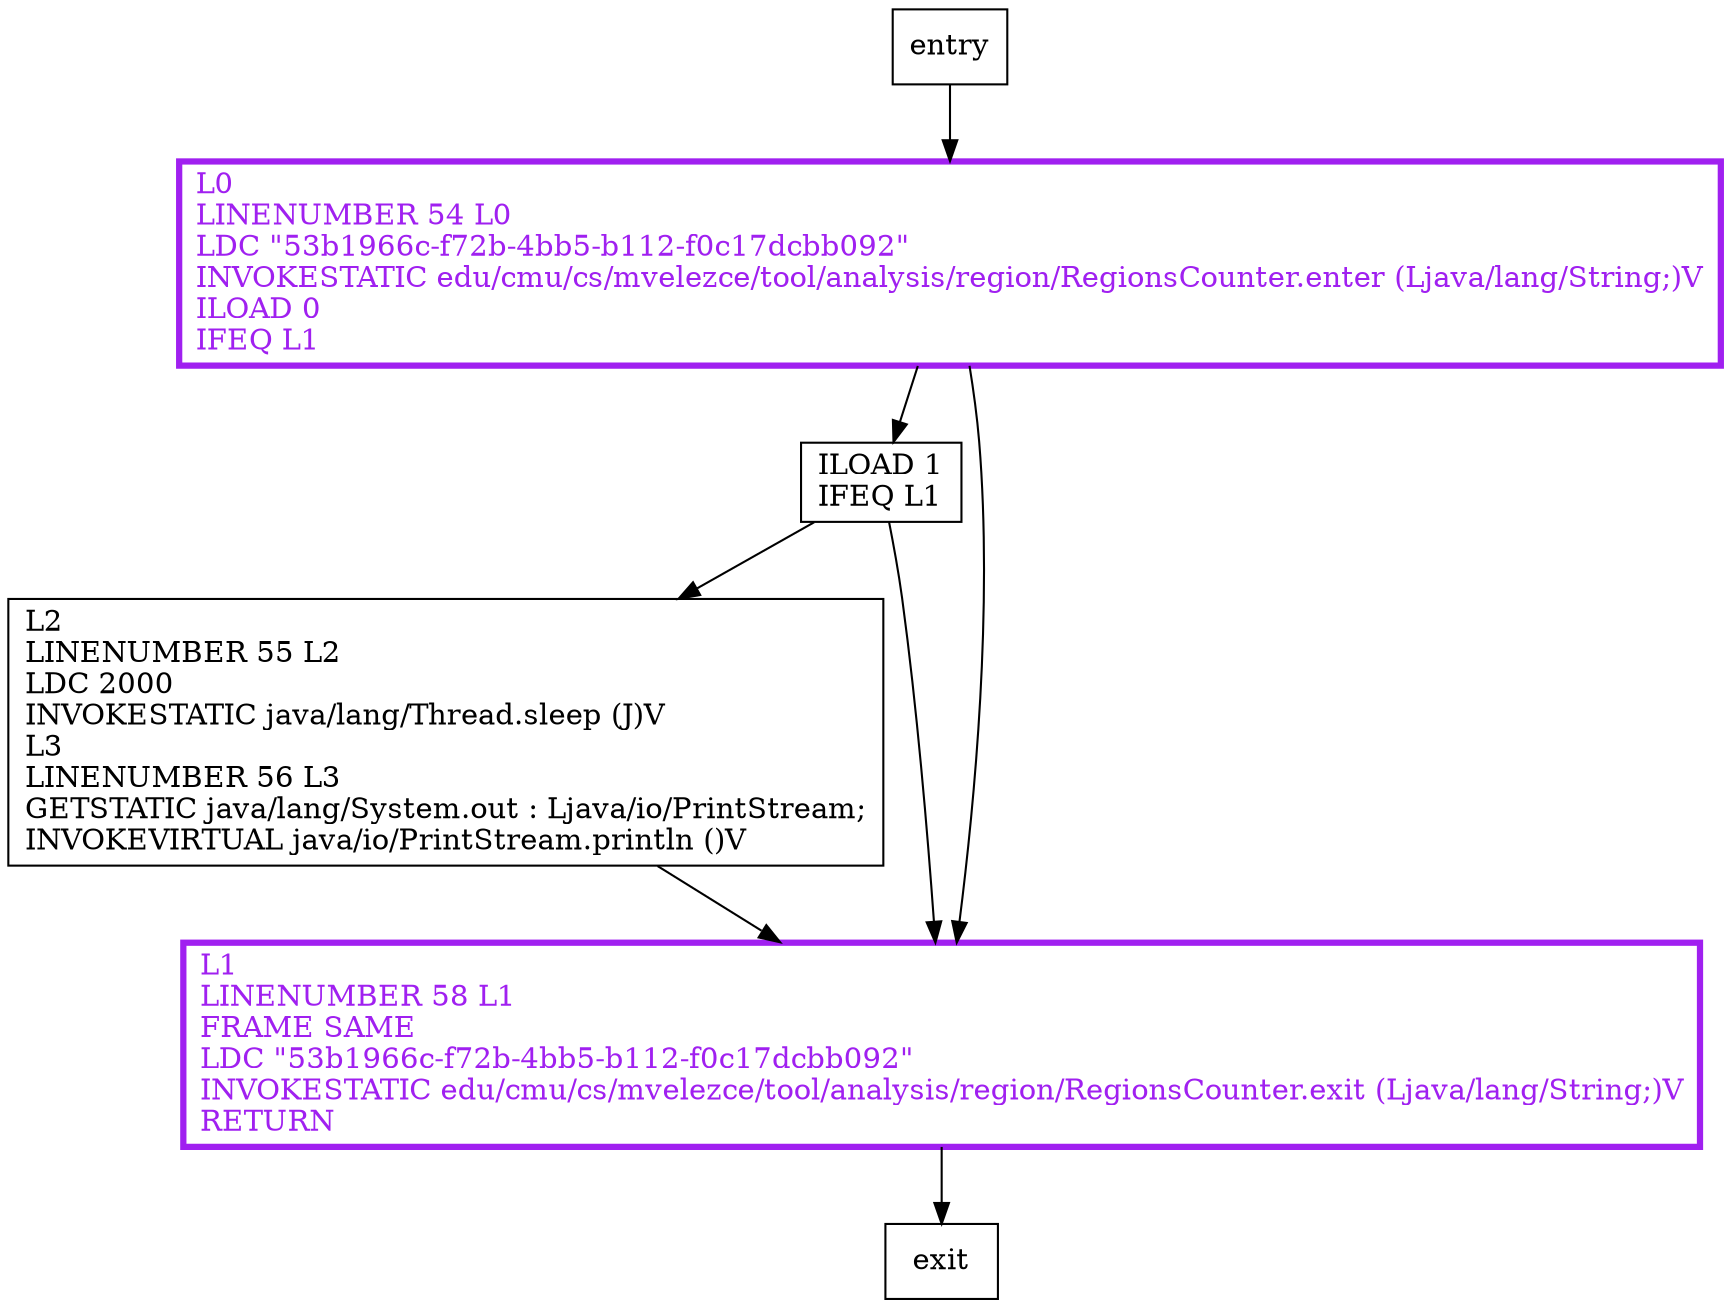 digraph moo {
node [shape=record];
1391179638 [label="L0\lLINENUMBER 54 L0\lLDC \"53b1966c-f72b-4bb5-b112-f0c17dcbb092\"\lINVOKESTATIC edu/cmu/cs/mvelezce/tool/analysis/region/RegionsCounter.enter (Ljava/lang/String;)V\lILOAD 0\lIFEQ L1\l"];
647883561 [label="L2\lLINENUMBER 55 L2\lLDC 2000\lINVOKESTATIC java/lang/Thread.sleep (J)V\lL3\lLINENUMBER 56 L3\lGETSTATIC java/lang/System.out : Ljava/io/PrintStream;\lINVOKEVIRTUAL java/io/PrintStream.println ()V\l"];
825998794 [label="ILOAD 1\lIFEQ L1\l"];
851765407 [label="L1\lLINENUMBER 58 L1\lFRAME SAME\lLDC \"53b1966c-f72b-4bb5-b112-f0c17dcbb092\"\lINVOKESTATIC edu/cmu/cs/mvelezce/tool/analysis/region/RegionsCounter.exit (Ljava/lang/String;)V\lRETURN\l"];
entry;
exit;
entry -> 1391179638;
1391179638 -> 825998794;
1391179638 -> 851765407;
647883561 -> 851765407;
825998794 -> 647883561;
825998794 -> 851765407;
851765407 -> exit;
1391179638[fontcolor="purple", penwidth=3, color="purple"];
851765407[fontcolor="purple", penwidth=3, color="purple"];
}
